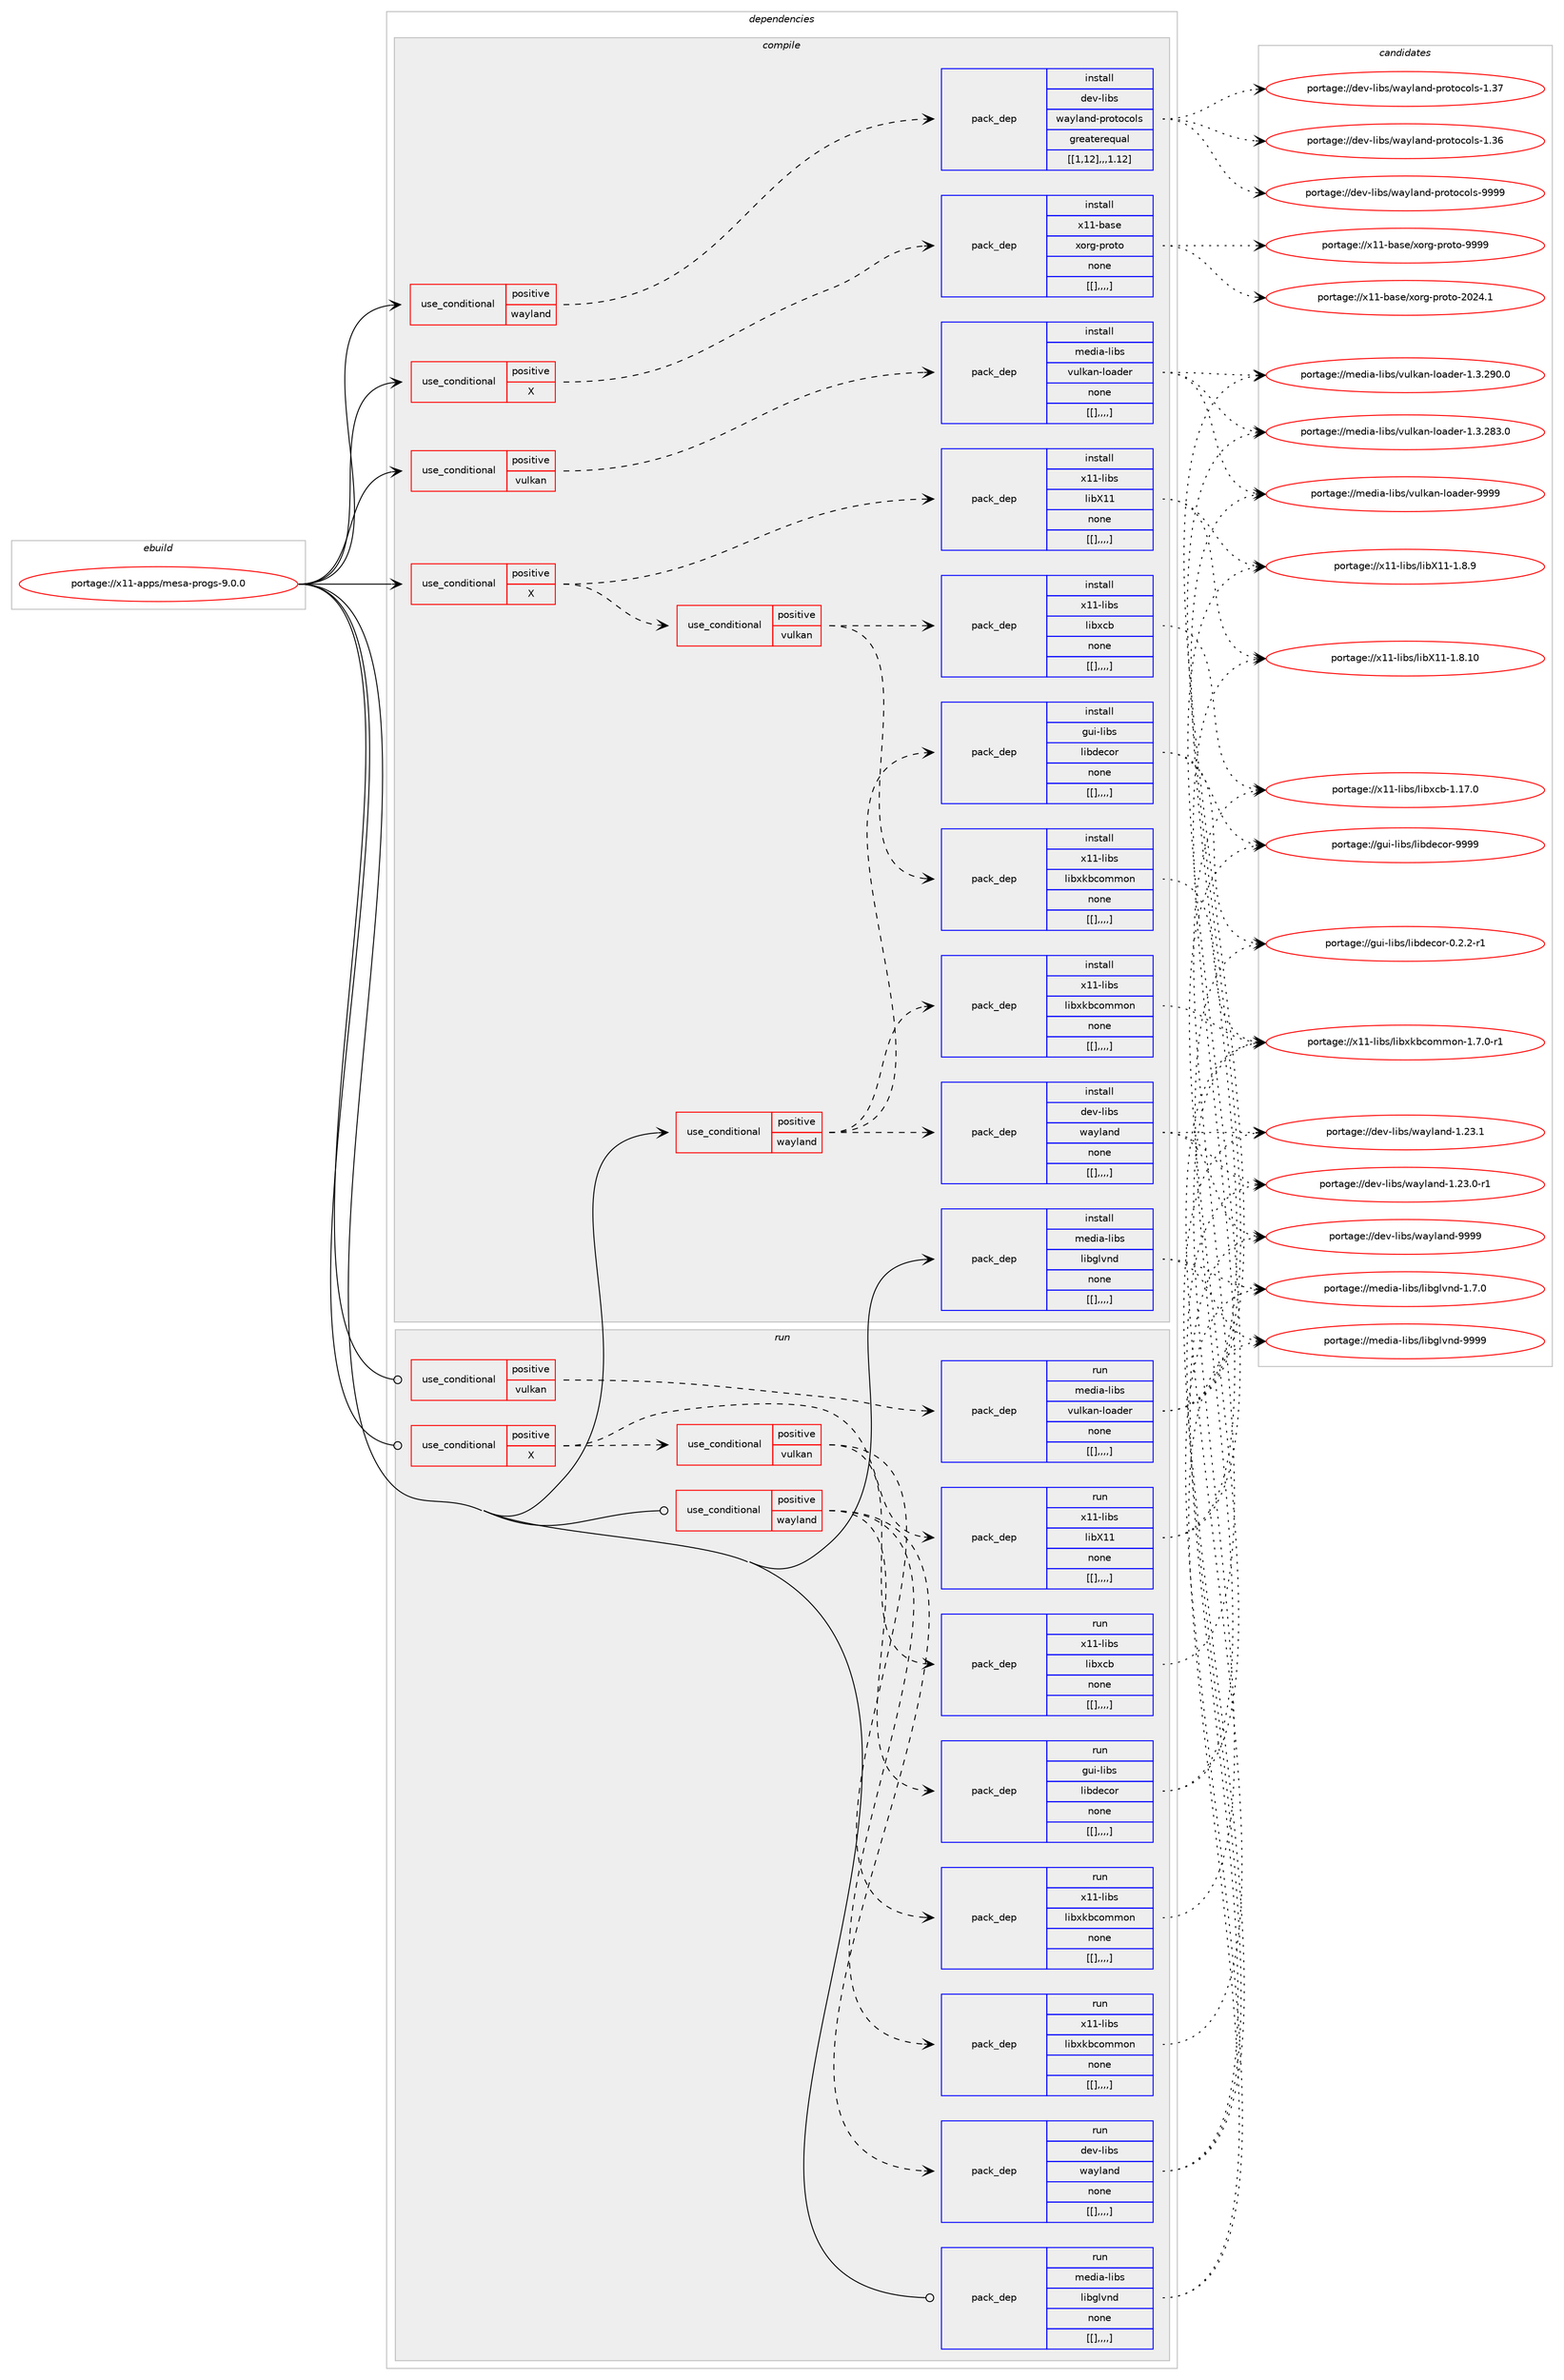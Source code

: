 digraph prolog {

# *************
# Graph options
# *************

newrank=true;
concentrate=true;
compound=true;
graph [rankdir=LR,fontname=Helvetica,fontsize=10,ranksep=1.5];#, ranksep=2.5, nodesep=0.2];
edge  [arrowhead=vee];
node  [fontname=Helvetica,fontsize=10];

# **********
# The ebuild
# **********

subgraph cluster_leftcol {
color=gray;
label=<<i>ebuild</i>>;
id [label="portage://x11-apps/mesa-progs-9.0.0", color=red, width=4, href="../x11-apps/mesa-progs-9.0.0.svg"];
}

# ****************
# The dependencies
# ****************

subgraph cluster_midcol {
color=gray;
label=<<i>dependencies</i>>;
subgraph cluster_compile {
fillcolor="#eeeeee";
style=filled;
label=<<i>compile</i>>;
subgraph cond126177 {
dependency473642 [label=<<TABLE BORDER="0" CELLBORDER="1" CELLSPACING="0" CELLPADDING="4"><TR><TD ROWSPAN="3" CELLPADDING="10">use_conditional</TD></TR><TR><TD>positive</TD></TR><TR><TD>X</TD></TR></TABLE>>, shape=none, color=red];
subgraph pack343954 {
dependency473643 [label=<<TABLE BORDER="0" CELLBORDER="1" CELLSPACING="0" CELLPADDING="4" WIDTH="220"><TR><TD ROWSPAN="6" CELLPADDING="30">pack_dep</TD></TR><TR><TD WIDTH="110">install</TD></TR><TR><TD>x11-base</TD></TR><TR><TD>xorg-proto</TD></TR><TR><TD>none</TD></TR><TR><TD>[[],,,,]</TD></TR></TABLE>>, shape=none, color=blue];
}
dependency473642:e -> dependency473643:w [weight=20,style="dashed",arrowhead="vee"];
}
id:e -> dependency473642:w [weight=20,style="solid",arrowhead="vee"];
subgraph cond126178 {
dependency473644 [label=<<TABLE BORDER="0" CELLBORDER="1" CELLSPACING="0" CELLPADDING="4"><TR><TD ROWSPAN="3" CELLPADDING="10">use_conditional</TD></TR><TR><TD>positive</TD></TR><TR><TD>X</TD></TR></TABLE>>, shape=none, color=red];
subgraph pack343955 {
dependency473645 [label=<<TABLE BORDER="0" CELLBORDER="1" CELLSPACING="0" CELLPADDING="4" WIDTH="220"><TR><TD ROWSPAN="6" CELLPADDING="30">pack_dep</TD></TR><TR><TD WIDTH="110">install</TD></TR><TR><TD>x11-libs</TD></TR><TR><TD>libX11</TD></TR><TR><TD>none</TD></TR><TR><TD>[[],,,,]</TD></TR></TABLE>>, shape=none, color=blue];
}
dependency473644:e -> dependency473645:w [weight=20,style="dashed",arrowhead="vee"];
subgraph cond126179 {
dependency473646 [label=<<TABLE BORDER="0" CELLBORDER="1" CELLSPACING="0" CELLPADDING="4"><TR><TD ROWSPAN="3" CELLPADDING="10">use_conditional</TD></TR><TR><TD>positive</TD></TR><TR><TD>vulkan</TD></TR></TABLE>>, shape=none, color=red];
subgraph pack343956 {
dependency473647 [label=<<TABLE BORDER="0" CELLBORDER="1" CELLSPACING="0" CELLPADDING="4" WIDTH="220"><TR><TD ROWSPAN="6" CELLPADDING="30">pack_dep</TD></TR><TR><TD WIDTH="110">install</TD></TR><TR><TD>x11-libs</TD></TR><TR><TD>libxcb</TD></TR><TR><TD>none</TD></TR><TR><TD>[[],,,,]</TD></TR></TABLE>>, shape=none, color=blue];
}
dependency473646:e -> dependency473647:w [weight=20,style="dashed",arrowhead="vee"];
subgraph pack343957 {
dependency473648 [label=<<TABLE BORDER="0" CELLBORDER="1" CELLSPACING="0" CELLPADDING="4" WIDTH="220"><TR><TD ROWSPAN="6" CELLPADDING="30">pack_dep</TD></TR><TR><TD WIDTH="110">install</TD></TR><TR><TD>x11-libs</TD></TR><TR><TD>libxkbcommon</TD></TR><TR><TD>none</TD></TR><TR><TD>[[],,,,]</TD></TR></TABLE>>, shape=none, color=blue];
}
dependency473646:e -> dependency473648:w [weight=20,style="dashed",arrowhead="vee"];
}
dependency473644:e -> dependency473646:w [weight=20,style="dashed",arrowhead="vee"];
}
id:e -> dependency473644:w [weight=20,style="solid",arrowhead="vee"];
subgraph cond126180 {
dependency473649 [label=<<TABLE BORDER="0" CELLBORDER="1" CELLSPACING="0" CELLPADDING="4"><TR><TD ROWSPAN="3" CELLPADDING="10">use_conditional</TD></TR><TR><TD>positive</TD></TR><TR><TD>vulkan</TD></TR></TABLE>>, shape=none, color=red];
subgraph pack343958 {
dependency473650 [label=<<TABLE BORDER="0" CELLBORDER="1" CELLSPACING="0" CELLPADDING="4" WIDTH="220"><TR><TD ROWSPAN="6" CELLPADDING="30">pack_dep</TD></TR><TR><TD WIDTH="110">install</TD></TR><TR><TD>media-libs</TD></TR><TR><TD>vulkan-loader</TD></TR><TR><TD>none</TD></TR><TR><TD>[[],,,,]</TD></TR></TABLE>>, shape=none, color=blue];
}
dependency473649:e -> dependency473650:w [weight=20,style="dashed",arrowhead="vee"];
}
id:e -> dependency473649:w [weight=20,style="solid",arrowhead="vee"];
subgraph cond126181 {
dependency473651 [label=<<TABLE BORDER="0" CELLBORDER="1" CELLSPACING="0" CELLPADDING="4"><TR><TD ROWSPAN="3" CELLPADDING="10">use_conditional</TD></TR><TR><TD>positive</TD></TR><TR><TD>wayland</TD></TR></TABLE>>, shape=none, color=red];
subgraph pack343959 {
dependency473652 [label=<<TABLE BORDER="0" CELLBORDER="1" CELLSPACING="0" CELLPADDING="4" WIDTH="220"><TR><TD ROWSPAN="6" CELLPADDING="30">pack_dep</TD></TR><TR><TD WIDTH="110">install</TD></TR><TR><TD>dev-libs</TD></TR><TR><TD>wayland</TD></TR><TR><TD>none</TD></TR><TR><TD>[[],,,,]</TD></TR></TABLE>>, shape=none, color=blue];
}
dependency473651:e -> dependency473652:w [weight=20,style="dashed",arrowhead="vee"];
subgraph pack343960 {
dependency473653 [label=<<TABLE BORDER="0" CELLBORDER="1" CELLSPACING="0" CELLPADDING="4" WIDTH="220"><TR><TD ROWSPAN="6" CELLPADDING="30">pack_dep</TD></TR><TR><TD WIDTH="110">install</TD></TR><TR><TD>gui-libs</TD></TR><TR><TD>libdecor</TD></TR><TR><TD>none</TD></TR><TR><TD>[[],,,,]</TD></TR></TABLE>>, shape=none, color=blue];
}
dependency473651:e -> dependency473653:w [weight=20,style="dashed",arrowhead="vee"];
subgraph pack343961 {
dependency473654 [label=<<TABLE BORDER="0" CELLBORDER="1" CELLSPACING="0" CELLPADDING="4" WIDTH="220"><TR><TD ROWSPAN="6" CELLPADDING="30">pack_dep</TD></TR><TR><TD WIDTH="110">install</TD></TR><TR><TD>x11-libs</TD></TR><TR><TD>libxkbcommon</TD></TR><TR><TD>none</TD></TR><TR><TD>[[],,,,]</TD></TR></TABLE>>, shape=none, color=blue];
}
dependency473651:e -> dependency473654:w [weight=20,style="dashed",arrowhead="vee"];
}
id:e -> dependency473651:w [weight=20,style="solid",arrowhead="vee"];
subgraph cond126182 {
dependency473655 [label=<<TABLE BORDER="0" CELLBORDER="1" CELLSPACING="0" CELLPADDING="4"><TR><TD ROWSPAN="3" CELLPADDING="10">use_conditional</TD></TR><TR><TD>positive</TD></TR><TR><TD>wayland</TD></TR></TABLE>>, shape=none, color=red];
subgraph pack343962 {
dependency473656 [label=<<TABLE BORDER="0" CELLBORDER="1" CELLSPACING="0" CELLPADDING="4" WIDTH="220"><TR><TD ROWSPAN="6" CELLPADDING="30">pack_dep</TD></TR><TR><TD WIDTH="110">install</TD></TR><TR><TD>dev-libs</TD></TR><TR><TD>wayland-protocols</TD></TR><TR><TD>greaterequal</TD></TR><TR><TD>[[1,12],,,1.12]</TD></TR></TABLE>>, shape=none, color=blue];
}
dependency473655:e -> dependency473656:w [weight=20,style="dashed",arrowhead="vee"];
}
id:e -> dependency473655:w [weight=20,style="solid",arrowhead="vee"];
subgraph pack343963 {
dependency473657 [label=<<TABLE BORDER="0" CELLBORDER="1" CELLSPACING="0" CELLPADDING="4" WIDTH="220"><TR><TD ROWSPAN="6" CELLPADDING="30">pack_dep</TD></TR><TR><TD WIDTH="110">install</TD></TR><TR><TD>media-libs</TD></TR><TR><TD>libglvnd</TD></TR><TR><TD>none</TD></TR><TR><TD>[[],,,,]</TD></TR></TABLE>>, shape=none, color=blue];
}
id:e -> dependency473657:w [weight=20,style="solid",arrowhead="vee"];
}
subgraph cluster_compileandrun {
fillcolor="#eeeeee";
style=filled;
label=<<i>compile and run</i>>;
}
subgraph cluster_run {
fillcolor="#eeeeee";
style=filled;
label=<<i>run</i>>;
subgraph cond126183 {
dependency473658 [label=<<TABLE BORDER="0" CELLBORDER="1" CELLSPACING="0" CELLPADDING="4"><TR><TD ROWSPAN="3" CELLPADDING="10">use_conditional</TD></TR><TR><TD>positive</TD></TR><TR><TD>X</TD></TR></TABLE>>, shape=none, color=red];
subgraph pack343964 {
dependency473659 [label=<<TABLE BORDER="0" CELLBORDER="1" CELLSPACING="0" CELLPADDING="4" WIDTH="220"><TR><TD ROWSPAN="6" CELLPADDING="30">pack_dep</TD></TR><TR><TD WIDTH="110">run</TD></TR><TR><TD>x11-libs</TD></TR><TR><TD>libX11</TD></TR><TR><TD>none</TD></TR><TR><TD>[[],,,,]</TD></TR></TABLE>>, shape=none, color=blue];
}
dependency473658:e -> dependency473659:w [weight=20,style="dashed",arrowhead="vee"];
subgraph cond126184 {
dependency473660 [label=<<TABLE BORDER="0" CELLBORDER="1" CELLSPACING="0" CELLPADDING="4"><TR><TD ROWSPAN="3" CELLPADDING="10">use_conditional</TD></TR><TR><TD>positive</TD></TR><TR><TD>vulkan</TD></TR></TABLE>>, shape=none, color=red];
subgraph pack343965 {
dependency473661 [label=<<TABLE BORDER="0" CELLBORDER="1" CELLSPACING="0" CELLPADDING="4" WIDTH="220"><TR><TD ROWSPAN="6" CELLPADDING="30">pack_dep</TD></TR><TR><TD WIDTH="110">run</TD></TR><TR><TD>x11-libs</TD></TR><TR><TD>libxcb</TD></TR><TR><TD>none</TD></TR><TR><TD>[[],,,,]</TD></TR></TABLE>>, shape=none, color=blue];
}
dependency473660:e -> dependency473661:w [weight=20,style="dashed",arrowhead="vee"];
subgraph pack343966 {
dependency473662 [label=<<TABLE BORDER="0" CELLBORDER="1" CELLSPACING="0" CELLPADDING="4" WIDTH="220"><TR><TD ROWSPAN="6" CELLPADDING="30">pack_dep</TD></TR><TR><TD WIDTH="110">run</TD></TR><TR><TD>x11-libs</TD></TR><TR><TD>libxkbcommon</TD></TR><TR><TD>none</TD></TR><TR><TD>[[],,,,]</TD></TR></TABLE>>, shape=none, color=blue];
}
dependency473660:e -> dependency473662:w [weight=20,style="dashed",arrowhead="vee"];
}
dependency473658:e -> dependency473660:w [weight=20,style="dashed",arrowhead="vee"];
}
id:e -> dependency473658:w [weight=20,style="solid",arrowhead="odot"];
subgraph cond126185 {
dependency473663 [label=<<TABLE BORDER="0" CELLBORDER="1" CELLSPACING="0" CELLPADDING="4"><TR><TD ROWSPAN="3" CELLPADDING="10">use_conditional</TD></TR><TR><TD>positive</TD></TR><TR><TD>vulkan</TD></TR></TABLE>>, shape=none, color=red];
subgraph pack343967 {
dependency473664 [label=<<TABLE BORDER="0" CELLBORDER="1" CELLSPACING="0" CELLPADDING="4" WIDTH="220"><TR><TD ROWSPAN="6" CELLPADDING="30">pack_dep</TD></TR><TR><TD WIDTH="110">run</TD></TR><TR><TD>media-libs</TD></TR><TR><TD>vulkan-loader</TD></TR><TR><TD>none</TD></TR><TR><TD>[[],,,,]</TD></TR></TABLE>>, shape=none, color=blue];
}
dependency473663:e -> dependency473664:w [weight=20,style="dashed",arrowhead="vee"];
}
id:e -> dependency473663:w [weight=20,style="solid",arrowhead="odot"];
subgraph cond126186 {
dependency473665 [label=<<TABLE BORDER="0" CELLBORDER="1" CELLSPACING="0" CELLPADDING="4"><TR><TD ROWSPAN="3" CELLPADDING="10">use_conditional</TD></TR><TR><TD>positive</TD></TR><TR><TD>wayland</TD></TR></TABLE>>, shape=none, color=red];
subgraph pack343968 {
dependency473666 [label=<<TABLE BORDER="0" CELLBORDER="1" CELLSPACING="0" CELLPADDING="4" WIDTH="220"><TR><TD ROWSPAN="6" CELLPADDING="30">pack_dep</TD></TR><TR><TD WIDTH="110">run</TD></TR><TR><TD>dev-libs</TD></TR><TR><TD>wayland</TD></TR><TR><TD>none</TD></TR><TR><TD>[[],,,,]</TD></TR></TABLE>>, shape=none, color=blue];
}
dependency473665:e -> dependency473666:w [weight=20,style="dashed",arrowhead="vee"];
subgraph pack343969 {
dependency473667 [label=<<TABLE BORDER="0" CELLBORDER="1" CELLSPACING="0" CELLPADDING="4" WIDTH="220"><TR><TD ROWSPAN="6" CELLPADDING="30">pack_dep</TD></TR><TR><TD WIDTH="110">run</TD></TR><TR><TD>gui-libs</TD></TR><TR><TD>libdecor</TD></TR><TR><TD>none</TD></TR><TR><TD>[[],,,,]</TD></TR></TABLE>>, shape=none, color=blue];
}
dependency473665:e -> dependency473667:w [weight=20,style="dashed",arrowhead="vee"];
subgraph pack343970 {
dependency473668 [label=<<TABLE BORDER="0" CELLBORDER="1" CELLSPACING="0" CELLPADDING="4" WIDTH="220"><TR><TD ROWSPAN="6" CELLPADDING="30">pack_dep</TD></TR><TR><TD WIDTH="110">run</TD></TR><TR><TD>x11-libs</TD></TR><TR><TD>libxkbcommon</TD></TR><TR><TD>none</TD></TR><TR><TD>[[],,,,]</TD></TR></TABLE>>, shape=none, color=blue];
}
dependency473665:e -> dependency473668:w [weight=20,style="dashed",arrowhead="vee"];
}
id:e -> dependency473665:w [weight=20,style="solid",arrowhead="odot"];
subgraph pack343971 {
dependency473669 [label=<<TABLE BORDER="0" CELLBORDER="1" CELLSPACING="0" CELLPADDING="4" WIDTH="220"><TR><TD ROWSPAN="6" CELLPADDING="30">pack_dep</TD></TR><TR><TD WIDTH="110">run</TD></TR><TR><TD>media-libs</TD></TR><TR><TD>libglvnd</TD></TR><TR><TD>none</TD></TR><TR><TD>[[],,,,]</TD></TR></TABLE>>, shape=none, color=blue];
}
id:e -> dependency473669:w [weight=20,style="solid",arrowhead="odot"];
}
}

# **************
# The candidates
# **************

subgraph cluster_choices {
rank=same;
color=gray;
label=<<i>candidates</i>>;

subgraph choice343954 {
color=black;
nodesep=1;
choice120494945989711510147120111114103451121141111161114557575757 [label="portage://x11-base/xorg-proto-9999", color=red, width=4,href="../x11-base/xorg-proto-9999.svg"];
choice1204949459897115101471201111141034511211411111611145504850524649 [label="portage://x11-base/xorg-proto-2024.1", color=red, width=4,href="../x11-base/xorg-proto-2024.1.svg"];
dependency473643:e -> choice120494945989711510147120111114103451121141111161114557575757:w [style=dotted,weight="100"];
dependency473643:e -> choice1204949459897115101471201111141034511211411111611145504850524649:w [style=dotted,weight="100"];
}
subgraph choice343955 {
color=black;
nodesep=1;
choice12049494510810598115471081059888494945494656464948 [label="portage://x11-libs/libX11-1.8.10", color=red, width=4,href="../x11-libs/libX11-1.8.10.svg"];
choice120494945108105981154710810598884949454946564657 [label="portage://x11-libs/libX11-1.8.9", color=red, width=4,href="../x11-libs/libX11-1.8.9.svg"];
dependency473645:e -> choice12049494510810598115471081059888494945494656464948:w [style=dotted,weight="100"];
dependency473645:e -> choice120494945108105981154710810598884949454946564657:w [style=dotted,weight="100"];
}
subgraph choice343956 {
color=black;
nodesep=1;
choice120494945108105981154710810598120999845494649554648 [label="portage://x11-libs/libxcb-1.17.0", color=red, width=4,href="../x11-libs/libxcb-1.17.0.svg"];
dependency473647:e -> choice120494945108105981154710810598120999845494649554648:w [style=dotted,weight="100"];
}
subgraph choice343957 {
color=black;
nodesep=1;
choice12049494510810598115471081059812010798991111091091111104549465546484511449 [label="portage://x11-libs/libxkbcommon-1.7.0-r1", color=red, width=4,href="../x11-libs/libxkbcommon-1.7.0-r1.svg"];
dependency473648:e -> choice12049494510810598115471081059812010798991111091091111104549465546484511449:w [style=dotted,weight="100"];
}
subgraph choice343958 {
color=black;
nodesep=1;
choice109101100105974510810598115471181171081079711045108111971001011144557575757 [label="portage://media-libs/vulkan-loader-9999", color=red, width=4,href="../media-libs/vulkan-loader-9999.svg"];
choice1091011001059745108105981154711811710810797110451081119710010111445494651465057484648 [label="portage://media-libs/vulkan-loader-1.3.290.0", color=red, width=4,href="../media-libs/vulkan-loader-1.3.290.0.svg"];
choice1091011001059745108105981154711811710810797110451081119710010111445494651465056514648 [label="portage://media-libs/vulkan-loader-1.3.283.0", color=red, width=4,href="../media-libs/vulkan-loader-1.3.283.0.svg"];
dependency473650:e -> choice109101100105974510810598115471181171081079711045108111971001011144557575757:w [style=dotted,weight="100"];
dependency473650:e -> choice1091011001059745108105981154711811710810797110451081119710010111445494651465057484648:w [style=dotted,weight="100"];
dependency473650:e -> choice1091011001059745108105981154711811710810797110451081119710010111445494651465056514648:w [style=dotted,weight="100"];
}
subgraph choice343959 {
color=black;
nodesep=1;
choice10010111845108105981154711997121108971101004557575757 [label="portage://dev-libs/wayland-9999", color=red, width=4,href="../dev-libs/wayland-9999.svg"];
choice100101118451081059811547119971211089711010045494650514649 [label="portage://dev-libs/wayland-1.23.1", color=red, width=4,href="../dev-libs/wayland-1.23.1.svg"];
choice1001011184510810598115471199712110897110100454946505146484511449 [label="portage://dev-libs/wayland-1.23.0-r1", color=red, width=4,href="../dev-libs/wayland-1.23.0-r1.svg"];
dependency473652:e -> choice10010111845108105981154711997121108971101004557575757:w [style=dotted,weight="100"];
dependency473652:e -> choice100101118451081059811547119971211089711010045494650514649:w [style=dotted,weight="100"];
dependency473652:e -> choice1001011184510810598115471199712110897110100454946505146484511449:w [style=dotted,weight="100"];
}
subgraph choice343960 {
color=black;
nodesep=1;
choice10311710545108105981154710810598100101991111144557575757 [label="portage://gui-libs/libdecor-9999", color=red, width=4,href="../gui-libs/libdecor-9999.svg"];
choice10311710545108105981154710810598100101991111144548465046504511449 [label="portage://gui-libs/libdecor-0.2.2-r1", color=red, width=4,href="../gui-libs/libdecor-0.2.2-r1.svg"];
dependency473653:e -> choice10311710545108105981154710810598100101991111144557575757:w [style=dotted,weight="100"];
dependency473653:e -> choice10311710545108105981154710810598100101991111144548465046504511449:w [style=dotted,weight="100"];
}
subgraph choice343961 {
color=black;
nodesep=1;
choice12049494510810598115471081059812010798991111091091111104549465546484511449 [label="portage://x11-libs/libxkbcommon-1.7.0-r1", color=red, width=4,href="../x11-libs/libxkbcommon-1.7.0-r1.svg"];
dependency473654:e -> choice12049494510810598115471081059812010798991111091091111104549465546484511449:w [style=dotted,weight="100"];
}
subgraph choice343962 {
color=black;
nodesep=1;
choice100101118451081059811547119971211089711010045112114111116111991111081154557575757 [label="portage://dev-libs/wayland-protocols-9999", color=red, width=4,href="../dev-libs/wayland-protocols-9999.svg"];
choice100101118451081059811547119971211089711010045112114111116111991111081154549465155 [label="portage://dev-libs/wayland-protocols-1.37", color=red, width=4,href="../dev-libs/wayland-protocols-1.37.svg"];
choice100101118451081059811547119971211089711010045112114111116111991111081154549465154 [label="portage://dev-libs/wayland-protocols-1.36", color=red, width=4,href="../dev-libs/wayland-protocols-1.36.svg"];
dependency473656:e -> choice100101118451081059811547119971211089711010045112114111116111991111081154557575757:w [style=dotted,weight="100"];
dependency473656:e -> choice100101118451081059811547119971211089711010045112114111116111991111081154549465155:w [style=dotted,weight="100"];
dependency473656:e -> choice100101118451081059811547119971211089711010045112114111116111991111081154549465154:w [style=dotted,weight="100"];
}
subgraph choice343963 {
color=black;
nodesep=1;
choice10910110010597451081059811547108105981031081181101004557575757 [label="portage://media-libs/libglvnd-9999", color=red, width=4,href="../media-libs/libglvnd-9999.svg"];
choice1091011001059745108105981154710810598103108118110100454946554648 [label="portage://media-libs/libglvnd-1.7.0", color=red, width=4,href="../media-libs/libglvnd-1.7.0.svg"];
dependency473657:e -> choice10910110010597451081059811547108105981031081181101004557575757:w [style=dotted,weight="100"];
dependency473657:e -> choice1091011001059745108105981154710810598103108118110100454946554648:w [style=dotted,weight="100"];
}
subgraph choice343964 {
color=black;
nodesep=1;
choice12049494510810598115471081059888494945494656464948 [label="portage://x11-libs/libX11-1.8.10", color=red, width=4,href="../x11-libs/libX11-1.8.10.svg"];
choice120494945108105981154710810598884949454946564657 [label="portage://x11-libs/libX11-1.8.9", color=red, width=4,href="../x11-libs/libX11-1.8.9.svg"];
dependency473659:e -> choice12049494510810598115471081059888494945494656464948:w [style=dotted,weight="100"];
dependency473659:e -> choice120494945108105981154710810598884949454946564657:w [style=dotted,weight="100"];
}
subgraph choice343965 {
color=black;
nodesep=1;
choice120494945108105981154710810598120999845494649554648 [label="portage://x11-libs/libxcb-1.17.0", color=red, width=4,href="../x11-libs/libxcb-1.17.0.svg"];
dependency473661:e -> choice120494945108105981154710810598120999845494649554648:w [style=dotted,weight="100"];
}
subgraph choice343966 {
color=black;
nodesep=1;
choice12049494510810598115471081059812010798991111091091111104549465546484511449 [label="portage://x11-libs/libxkbcommon-1.7.0-r1", color=red, width=4,href="../x11-libs/libxkbcommon-1.7.0-r1.svg"];
dependency473662:e -> choice12049494510810598115471081059812010798991111091091111104549465546484511449:w [style=dotted,weight="100"];
}
subgraph choice343967 {
color=black;
nodesep=1;
choice109101100105974510810598115471181171081079711045108111971001011144557575757 [label="portage://media-libs/vulkan-loader-9999", color=red, width=4,href="../media-libs/vulkan-loader-9999.svg"];
choice1091011001059745108105981154711811710810797110451081119710010111445494651465057484648 [label="portage://media-libs/vulkan-loader-1.3.290.0", color=red, width=4,href="../media-libs/vulkan-loader-1.3.290.0.svg"];
choice1091011001059745108105981154711811710810797110451081119710010111445494651465056514648 [label="portage://media-libs/vulkan-loader-1.3.283.0", color=red, width=4,href="../media-libs/vulkan-loader-1.3.283.0.svg"];
dependency473664:e -> choice109101100105974510810598115471181171081079711045108111971001011144557575757:w [style=dotted,weight="100"];
dependency473664:e -> choice1091011001059745108105981154711811710810797110451081119710010111445494651465057484648:w [style=dotted,weight="100"];
dependency473664:e -> choice1091011001059745108105981154711811710810797110451081119710010111445494651465056514648:w [style=dotted,weight="100"];
}
subgraph choice343968 {
color=black;
nodesep=1;
choice10010111845108105981154711997121108971101004557575757 [label="portage://dev-libs/wayland-9999", color=red, width=4,href="../dev-libs/wayland-9999.svg"];
choice100101118451081059811547119971211089711010045494650514649 [label="portage://dev-libs/wayland-1.23.1", color=red, width=4,href="../dev-libs/wayland-1.23.1.svg"];
choice1001011184510810598115471199712110897110100454946505146484511449 [label="portage://dev-libs/wayland-1.23.0-r1", color=red, width=4,href="../dev-libs/wayland-1.23.0-r1.svg"];
dependency473666:e -> choice10010111845108105981154711997121108971101004557575757:w [style=dotted,weight="100"];
dependency473666:e -> choice100101118451081059811547119971211089711010045494650514649:w [style=dotted,weight="100"];
dependency473666:e -> choice1001011184510810598115471199712110897110100454946505146484511449:w [style=dotted,weight="100"];
}
subgraph choice343969 {
color=black;
nodesep=1;
choice10311710545108105981154710810598100101991111144557575757 [label="portage://gui-libs/libdecor-9999", color=red, width=4,href="../gui-libs/libdecor-9999.svg"];
choice10311710545108105981154710810598100101991111144548465046504511449 [label="portage://gui-libs/libdecor-0.2.2-r1", color=red, width=4,href="../gui-libs/libdecor-0.2.2-r1.svg"];
dependency473667:e -> choice10311710545108105981154710810598100101991111144557575757:w [style=dotted,weight="100"];
dependency473667:e -> choice10311710545108105981154710810598100101991111144548465046504511449:w [style=dotted,weight="100"];
}
subgraph choice343970 {
color=black;
nodesep=1;
choice12049494510810598115471081059812010798991111091091111104549465546484511449 [label="portage://x11-libs/libxkbcommon-1.7.0-r1", color=red, width=4,href="../x11-libs/libxkbcommon-1.7.0-r1.svg"];
dependency473668:e -> choice12049494510810598115471081059812010798991111091091111104549465546484511449:w [style=dotted,weight="100"];
}
subgraph choice343971 {
color=black;
nodesep=1;
choice10910110010597451081059811547108105981031081181101004557575757 [label="portage://media-libs/libglvnd-9999", color=red, width=4,href="../media-libs/libglvnd-9999.svg"];
choice1091011001059745108105981154710810598103108118110100454946554648 [label="portage://media-libs/libglvnd-1.7.0", color=red, width=4,href="../media-libs/libglvnd-1.7.0.svg"];
dependency473669:e -> choice10910110010597451081059811547108105981031081181101004557575757:w [style=dotted,weight="100"];
dependency473669:e -> choice1091011001059745108105981154710810598103108118110100454946554648:w [style=dotted,weight="100"];
}
}

}
